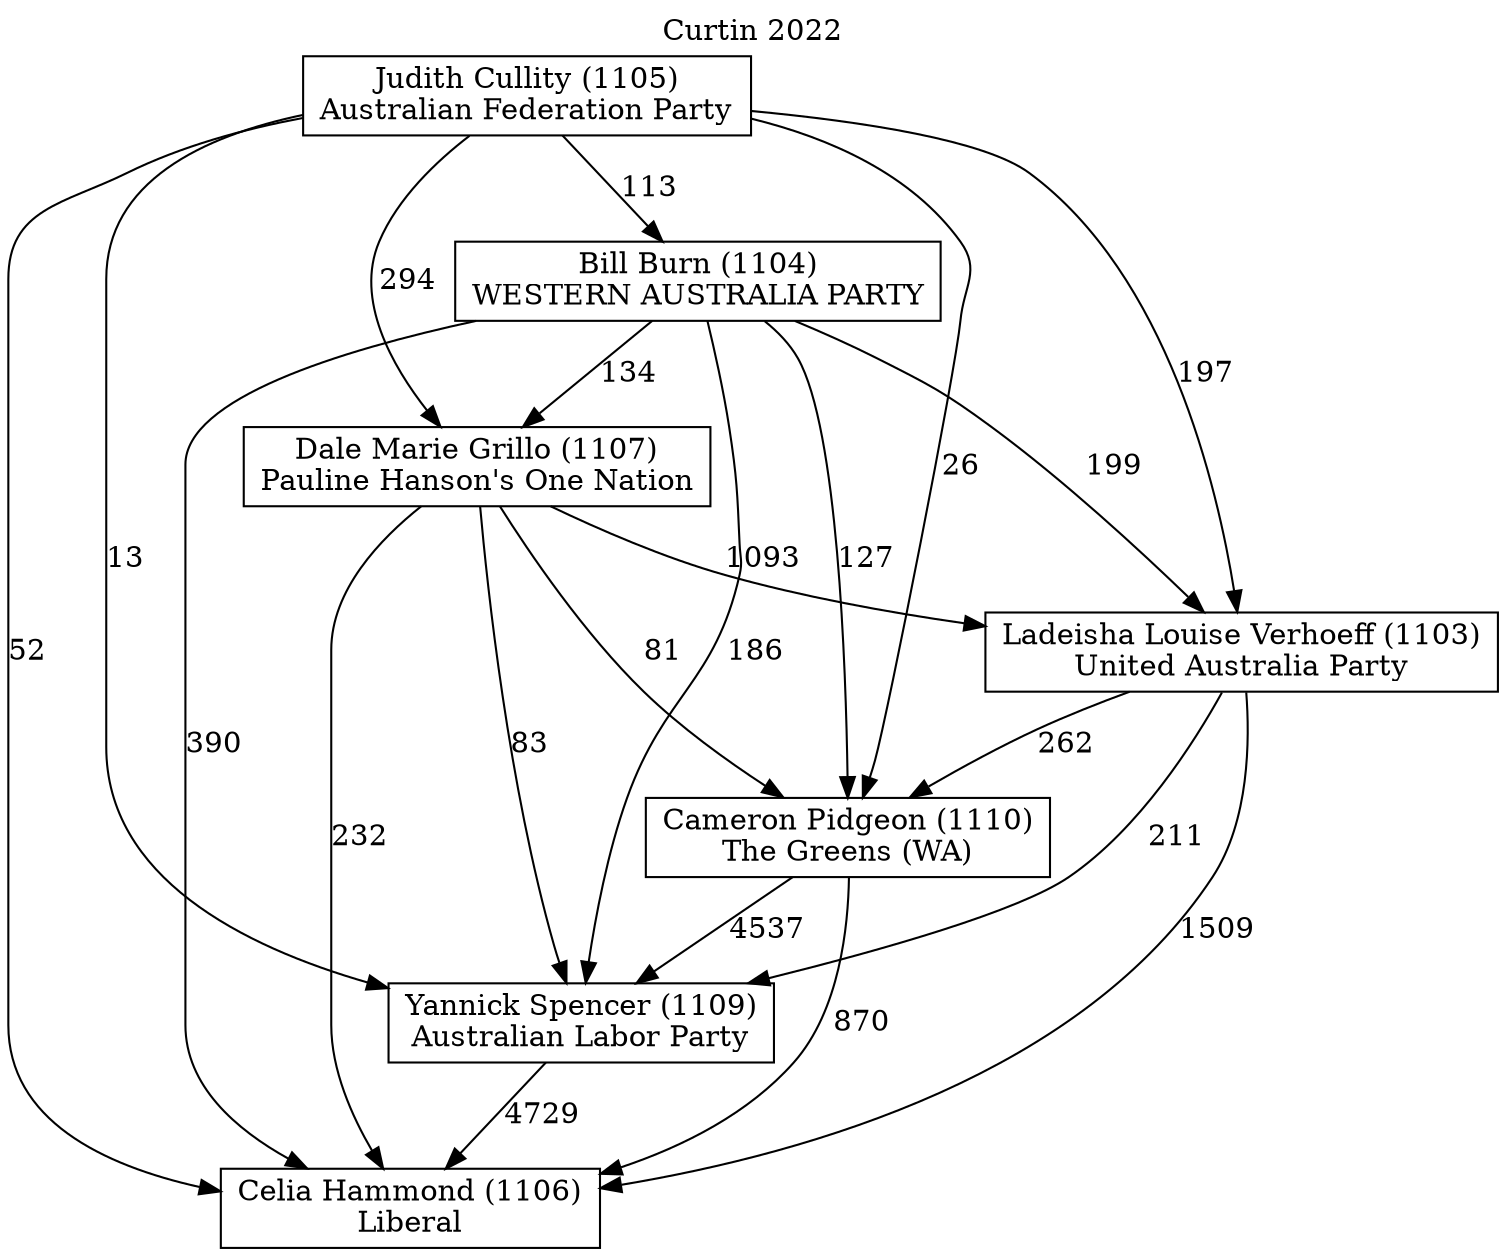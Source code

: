 // House preference flow
digraph "Celia Hammond (1106)_Curtin_2022" {
	graph [label="Curtin 2022" labelloc=t mclimit=10]
	node [shape=box]
	"Celia Hammond (1106)" [label="Celia Hammond (1106)
Liberal"]
	"Yannick Spencer (1109)" [label="Yannick Spencer (1109)
Australian Labor Party"]
	"Cameron Pidgeon (1110)" [label="Cameron Pidgeon (1110)
The Greens (WA)"]
	"Ladeisha Louise Verhoeff (1103)" [label="Ladeisha Louise Verhoeff (1103)
United Australia Party"]
	"Dale Marie Grillo (1107)" [label="Dale Marie Grillo (1107)
Pauline Hanson's One Nation"]
	"Bill Burn (1104)" [label="Bill Burn (1104)
WESTERN AUSTRALIA PARTY"]
	"Judith Cullity (1105)" [label="Judith Cullity (1105)
Australian Federation Party"]
	"Yannick Spencer (1109)" -> "Celia Hammond (1106)" [label=4729]
	"Cameron Pidgeon (1110)" -> "Yannick Spencer (1109)" [label=4537]
	"Ladeisha Louise Verhoeff (1103)" -> "Cameron Pidgeon (1110)" [label=262]
	"Dale Marie Grillo (1107)" -> "Ladeisha Louise Verhoeff (1103)" [label=1093]
	"Bill Burn (1104)" -> "Dale Marie Grillo (1107)" [label=134]
	"Judith Cullity (1105)" -> "Bill Burn (1104)" [label=113]
	"Cameron Pidgeon (1110)" -> "Celia Hammond (1106)" [label=870]
	"Ladeisha Louise Verhoeff (1103)" -> "Celia Hammond (1106)" [label=1509]
	"Dale Marie Grillo (1107)" -> "Celia Hammond (1106)" [label=232]
	"Bill Burn (1104)" -> "Celia Hammond (1106)" [label=390]
	"Judith Cullity (1105)" -> "Celia Hammond (1106)" [label=52]
	"Judith Cullity (1105)" -> "Dale Marie Grillo (1107)" [label=294]
	"Bill Burn (1104)" -> "Ladeisha Louise Verhoeff (1103)" [label=199]
	"Judith Cullity (1105)" -> "Ladeisha Louise Verhoeff (1103)" [label=197]
	"Dale Marie Grillo (1107)" -> "Cameron Pidgeon (1110)" [label=81]
	"Bill Burn (1104)" -> "Cameron Pidgeon (1110)" [label=127]
	"Judith Cullity (1105)" -> "Cameron Pidgeon (1110)" [label=26]
	"Ladeisha Louise Verhoeff (1103)" -> "Yannick Spencer (1109)" [label=211]
	"Dale Marie Grillo (1107)" -> "Yannick Spencer (1109)" [label=83]
	"Bill Burn (1104)" -> "Yannick Spencer (1109)" [label=186]
	"Judith Cullity (1105)" -> "Yannick Spencer (1109)" [label=13]
}

